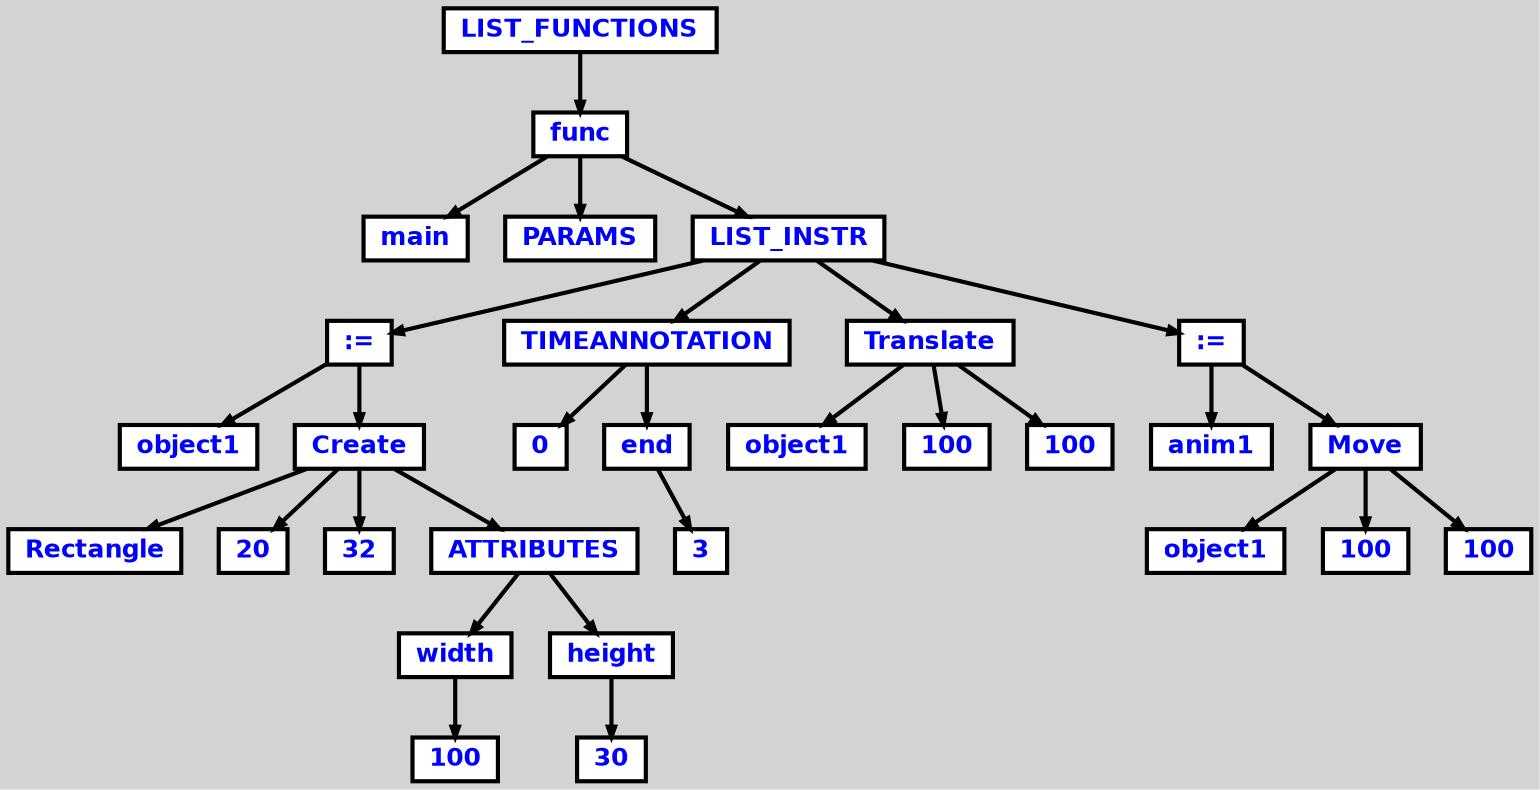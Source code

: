 digraph {

	ordering=out;
	ranksep=.4;
	bgcolor="lightgrey"; node [shape=box, fixedsize=false, fontsize=12, fontname="Helvetica-bold", fontcolor="blue"
		width=.25, height=.25, color="black", fillcolor="white", style="filled, solid, bold"];
	edge [arrowsize=.5, color="black", style="bold"]

  n0 [label="LIST_FUNCTIONS"];
  n1 [label="func"];
  n1 [label="func"];
  n2 [label="main"];
  n3 [label="PARAMS"];
  n4 [label="LIST_INSTR"];
  n4 [label="LIST_INSTR"];
  n5 [label=":="];
  n5 [label=":="];
  n6 [label="object1"];
  n7 [label="Create"];
  n7 [label="Create"];
  n8 [label="Rectangle"];
  n9 [label="20"];
  n10 [label="32"];
  n11 [label="ATTRIBUTES"];
  n11 [label="ATTRIBUTES"];
  n12 [label="width"];
  n12 [label="width"];
  n13 [label="100"];
  n14 [label="height"];
  n14 [label="height"];
  n15 [label="30"];
  n16 [label="TIMEANNOTATION"];
  n16 [label="TIMEANNOTATION"];
  n17 [label="0"];
  n18 [label="end"];
  n18 [label="end"];
  n19 [label="3"];
  n20 [label="Translate"];
  n20 [label="Translate"];
  n21 [label="object1"];
  n22 [label="100"];
  n23 [label="100"];
  n24 [label=":="];
  n24 [label=":="];
  n25 [label="anim1"];
  n26 [label="Move"];
  n26 [label="Move"];
  n27 [label="object1"];
  n28 [label="100"];
  n29 [label="100"];

  n0 -> n1 // "LIST_FUNCTIONS" -> "func"
  n1 -> n2 // "func" -> "main"
  n1 -> n3 // "func" -> "PARAMS"
  n1 -> n4 // "func" -> "LIST_INSTR"
  n4 -> n5 // "LIST_INSTR" -> ":="
  n5 -> n6 // ":=" -> "object1"
  n5 -> n7 // ":=" -> "Create"
  n7 -> n8 // "Create" -> "Rectangle"
  n7 -> n9 // "Create" -> "20"
  n7 -> n10 // "Create" -> "32"
  n7 -> n11 // "Create" -> "ATTRIBUTES"
  n11 -> n12 // "ATTRIBUTES" -> "width"
  n12 -> n13 // "width" -> "100"
  n11 -> n14 // "ATTRIBUTES" -> "height"
  n14 -> n15 // "height" -> "30"
  n4 -> n16 // "LIST_INSTR" -> "TIMEANNOTATION"
  n16 -> n17 // "TIMEANNOTATION" -> "0"
  n16 -> n18 // "TIMEANNOTATION" -> "end"
  n18 -> n19 // "end" -> "3"
  n4 -> n20 // "LIST_INSTR" -> "Translate"
  n20 -> n21 // "Translate" -> "object1"
  n20 -> n22 // "Translate" -> "100"
  n20 -> n23 // "Translate" -> "100"
  n4 -> n24 // "LIST_INSTR" -> ":="
  n24 -> n25 // ":=" -> "anim1"
  n24 -> n26 // ":=" -> "Move"
  n26 -> n27 // "Move" -> "object1"
  n26 -> n28 // "Move" -> "100"
  n26 -> n29 // "Move" -> "100"

}
